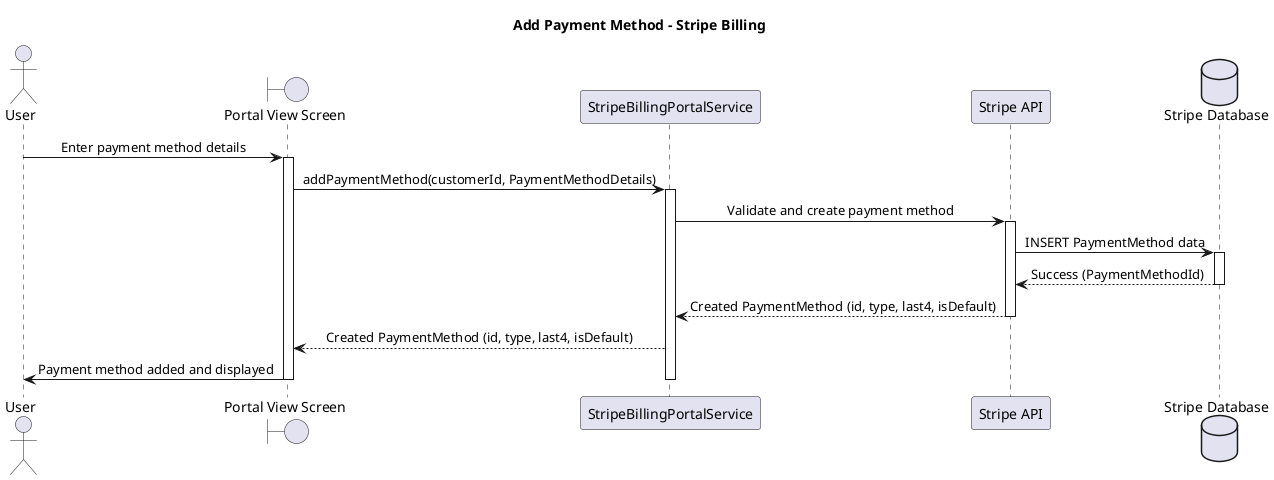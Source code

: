 @startuml AddPaymentMethodSequence
skinparam sequenceMessageAlign center
Title Add Payment Method - Stripe Billing

actor User as UserActor
boundary "Portal View Screen" as PortalViewScreen
participant "StripeBillingPortalService" as BillingService
participant "Stripe API" as StripeAPI
database "Stripe Database" as StripeDB

UserActor -> PortalViewScreen: Enter payment method details
activate PortalViewScreen

PortalViewScreen -> BillingService: addPaymentMethod(customerId, PaymentMethodDetails)
activate BillingService

BillingService -> StripeAPI: Validate and create payment method
activate StripeAPI

StripeAPI -> StripeDB: INSERT PaymentMethod data
activate StripeDB
StripeDB --> StripeAPI: Success (PaymentMethodId)
deactivate StripeDB

StripeAPI --> BillingService: Created PaymentMethod (id, type, last4, isDefault)
deactivate StripeAPI

BillingService --> PortalViewScreen: Created PaymentMethod (id, type, last4, isDefault)
PortalViewScreen -> UserActor: Payment method added and displayed
deactivate BillingService
deactivate PortalViewScreen
@enduml
